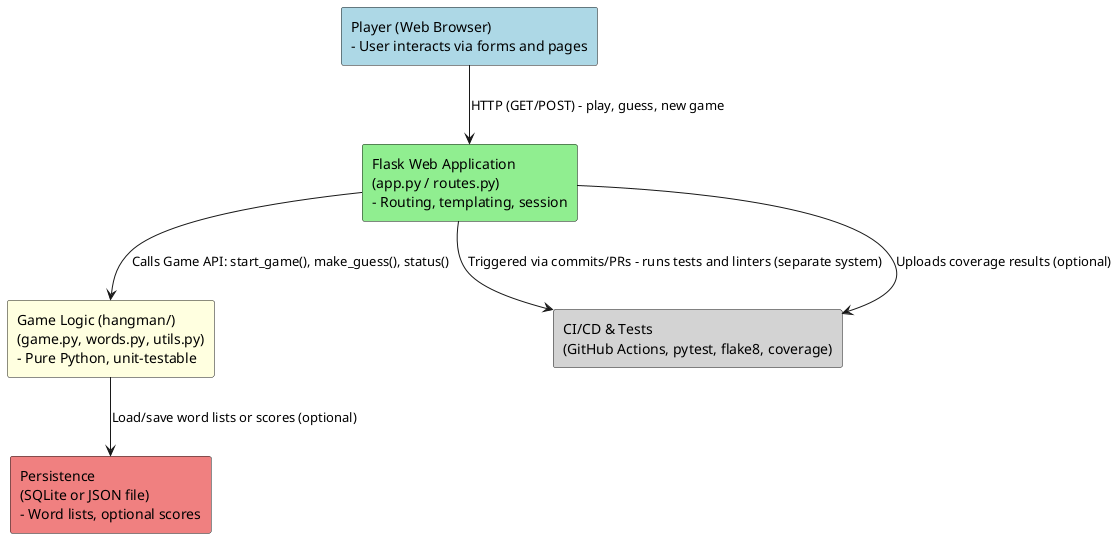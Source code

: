 
@startuml
' PlantUML C4-style diagram for Hangman Web App.
' This file uses simple container/component boxes and is intended to be editable.
' Tips: Install PlantUML plugin in VS Code and Graphviz to render locally.

' Define skin params for readability
skinparam backgroundColor #FFFFFF
skinparam componentStyle rectangle

' --------- System Context ---------
' Player (browser) interacts with the Flask web app over HTTP
rectangle "Player (Web Browser)\n- User interacts via forms and pages" as Browser #LightBlue

' --------- Containers ---------
rectangle "Flask Web Application\n(app.py / routes.py)\n- Routing, templating, session" as Flask #LightGreen
' The Game Logic is a separate Python package to keep business logic testable
rectangle "Game Logic (hangman/)\n(game.py, words.py, utils.py)\n- Pure Python, unit-testable" as Logic #LightYellow
rectangle "Persistence\n(SQLite or JSON file)\n- Word lists, optional scores" as Persistence #LightCoral
rectangle "CI/CD & Tests\n(GitHub Actions, pytest, flake8, coverage)" as CI #LightGray

' --------- Relationships (data/control flow) ---------
Browser -down-> Flask : "HTTP (GET/POST) - play, guess, new game"
Flask -down-> Logic : "Calls Game API: start_game(), make_guess(), status()"
Logic -down-> Persistence : "Load/save word lists or scores (optional)"
Flask -down-> CI : "Triggered via commits/PRs - runs tests and linters (separate system)"
Flask -down-> CI : "Uploads coverage results (optional)"

' --------- Notes / Inline guidance ---------
' The Logic container should be pure functions/classes with no Flask imports - this makes it easy to test with pytest.
' Keep templates in a separate folder (templates/) and static assets in static/.
' For integration tests, use Flask's test_client to simulate browser requests.
' Use sessions for per-player game state or persist in DB for longer sessions.

@enduml
